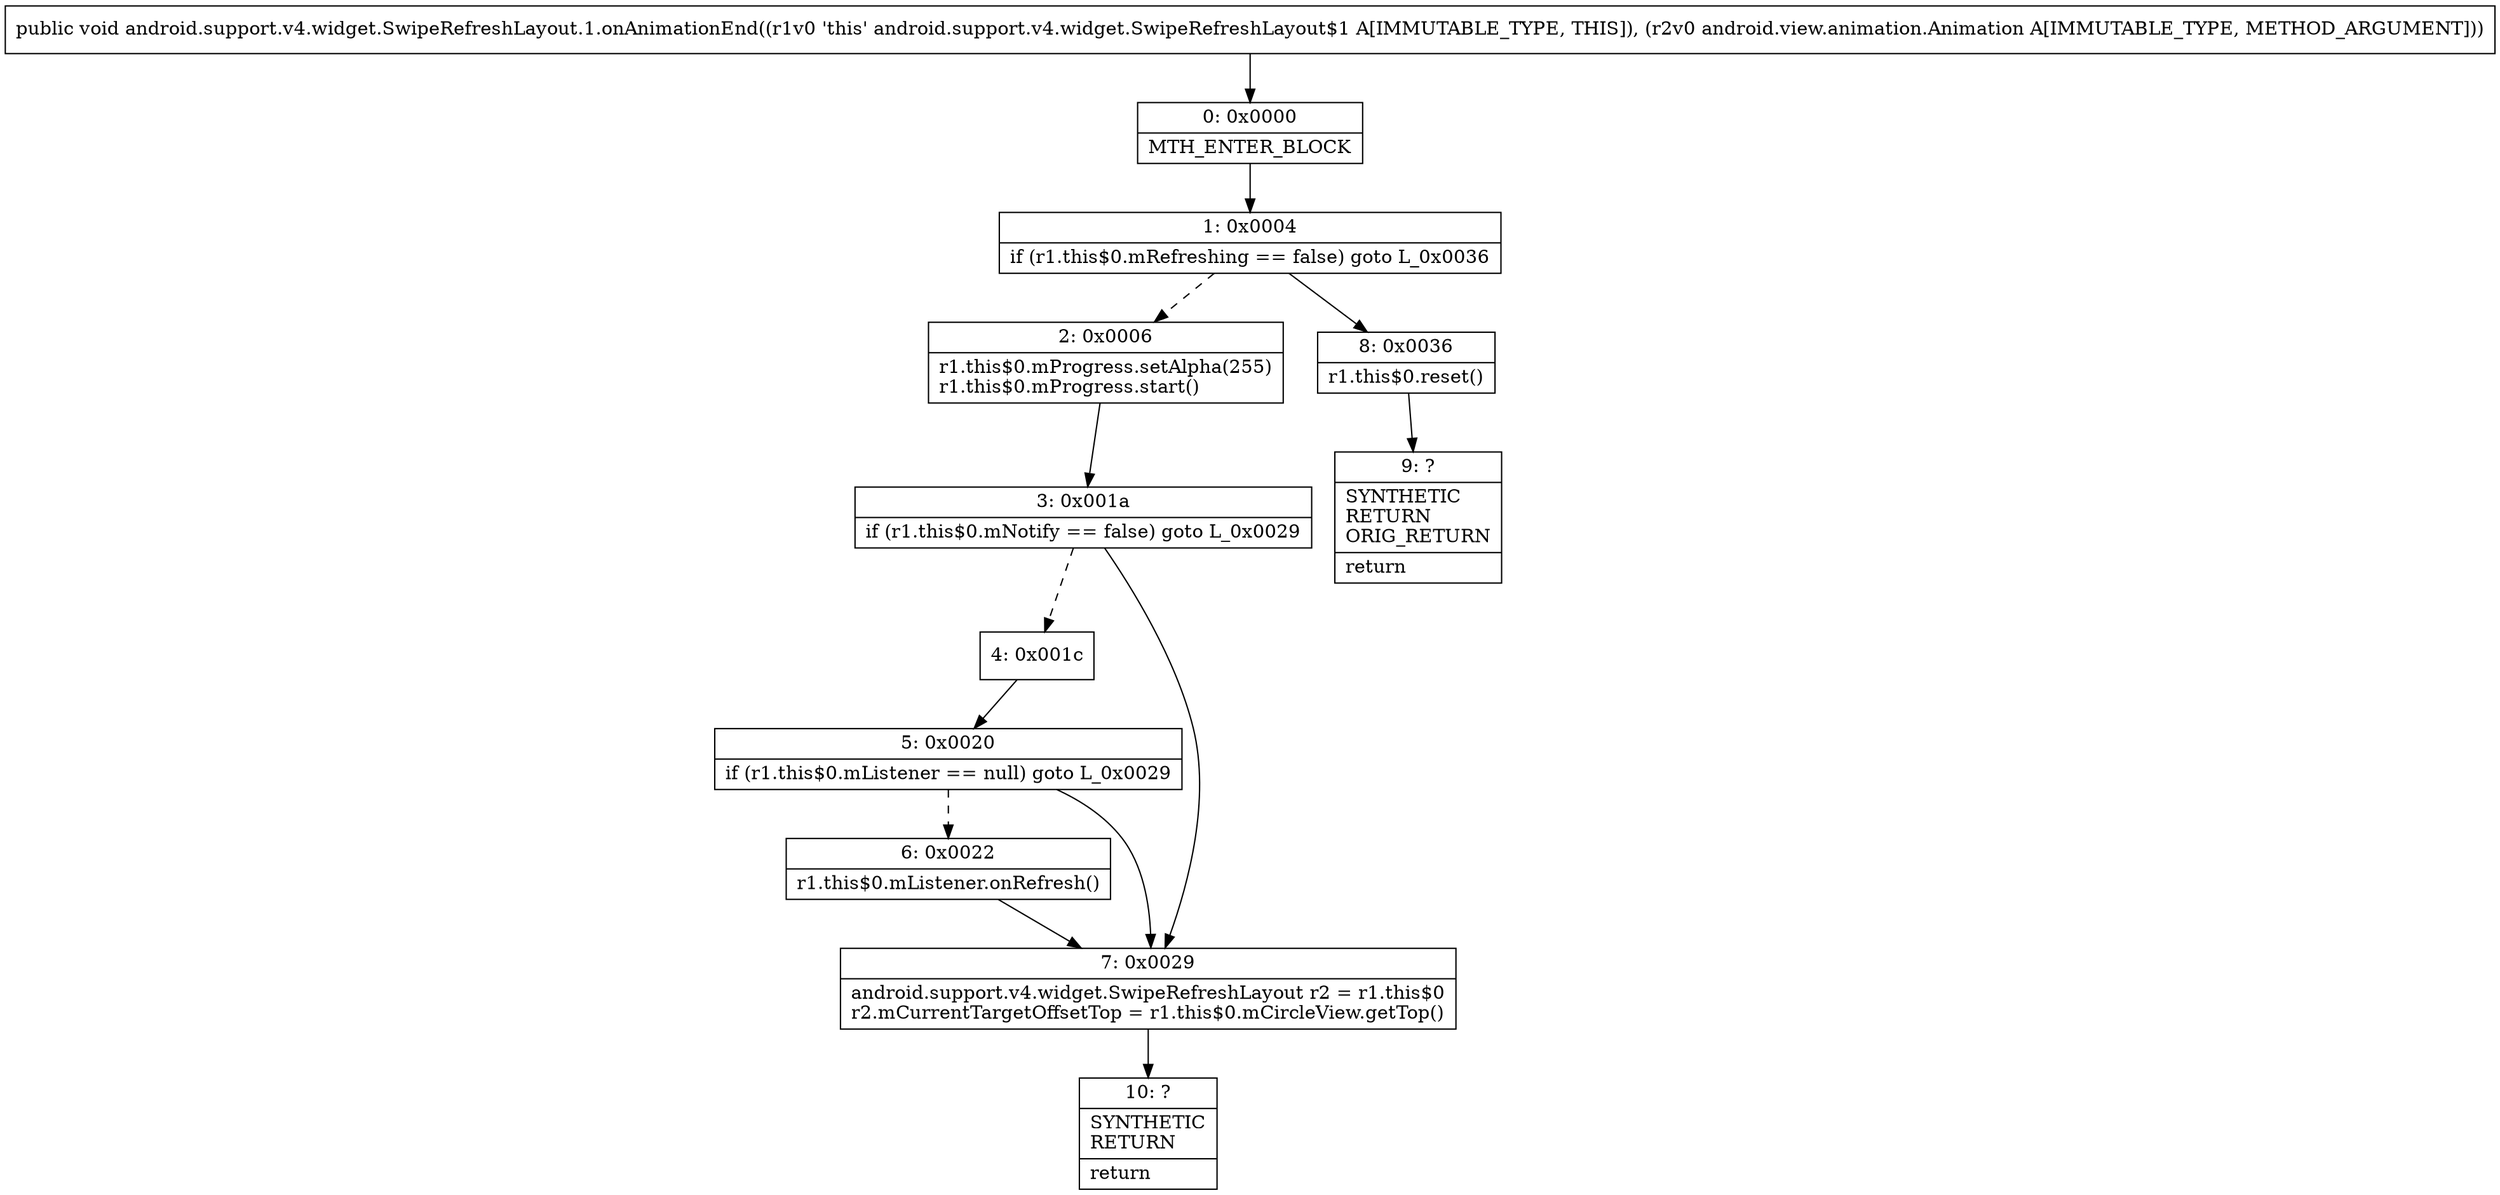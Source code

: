 digraph "CFG forandroid.support.v4.widget.SwipeRefreshLayout.1.onAnimationEnd(Landroid\/view\/animation\/Animation;)V" {
Node_0 [shape=record,label="{0\:\ 0x0000|MTH_ENTER_BLOCK\l}"];
Node_1 [shape=record,label="{1\:\ 0x0004|if (r1.this$0.mRefreshing == false) goto L_0x0036\l}"];
Node_2 [shape=record,label="{2\:\ 0x0006|r1.this$0.mProgress.setAlpha(255)\lr1.this$0.mProgress.start()\l}"];
Node_3 [shape=record,label="{3\:\ 0x001a|if (r1.this$0.mNotify == false) goto L_0x0029\l}"];
Node_4 [shape=record,label="{4\:\ 0x001c}"];
Node_5 [shape=record,label="{5\:\ 0x0020|if (r1.this$0.mListener == null) goto L_0x0029\l}"];
Node_6 [shape=record,label="{6\:\ 0x0022|r1.this$0.mListener.onRefresh()\l}"];
Node_7 [shape=record,label="{7\:\ 0x0029|android.support.v4.widget.SwipeRefreshLayout r2 = r1.this$0\lr2.mCurrentTargetOffsetTop = r1.this$0.mCircleView.getTop()\l}"];
Node_8 [shape=record,label="{8\:\ 0x0036|r1.this$0.reset()\l}"];
Node_9 [shape=record,label="{9\:\ ?|SYNTHETIC\lRETURN\lORIG_RETURN\l|return\l}"];
Node_10 [shape=record,label="{10\:\ ?|SYNTHETIC\lRETURN\l|return\l}"];
MethodNode[shape=record,label="{public void android.support.v4.widget.SwipeRefreshLayout.1.onAnimationEnd((r1v0 'this' android.support.v4.widget.SwipeRefreshLayout$1 A[IMMUTABLE_TYPE, THIS]), (r2v0 android.view.animation.Animation A[IMMUTABLE_TYPE, METHOD_ARGUMENT])) }"];
MethodNode -> Node_0;
Node_0 -> Node_1;
Node_1 -> Node_2[style=dashed];
Node_1 -> Node_8;
Node_2 -> Node_3;
Node_3 -> Node_4[style=dashed];
Node_3 -> Node_7;
Node_4 -> Node_5;
Node_5 -> Node_6[style=dashed];
Node_5 -> Node_7;
Node_6 -> Node_7;
Node_7 -> Node_10;
Node_8 -> Node_9;
}

